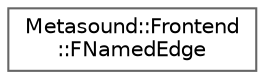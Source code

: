 digraph "Graphical Class Hierarchy"
{
 // INTERACTIVE_SVG=YES
 // LATEX_PDF_SIZE
  bgcolor="transparent";
  edge [fontname=Helvetica,fontsize=10,labelfontname=Helvetica,labelfontsize=10];
  node [fontname=Helvetica,fontsize=10,shape=box,height=0.2,width=0.4];
  rankdir="LR";
  Node0 [id="Node000000",label="Metasound::Frontend\l::FNamedEdge",height=0.2,width=0.4,color="grey40", fillcolor="white", style="filled",URL="$d4/d58/structMetasound_1_1Frontend_1_1FNamedEdge.html",tooltip=" "];
}

